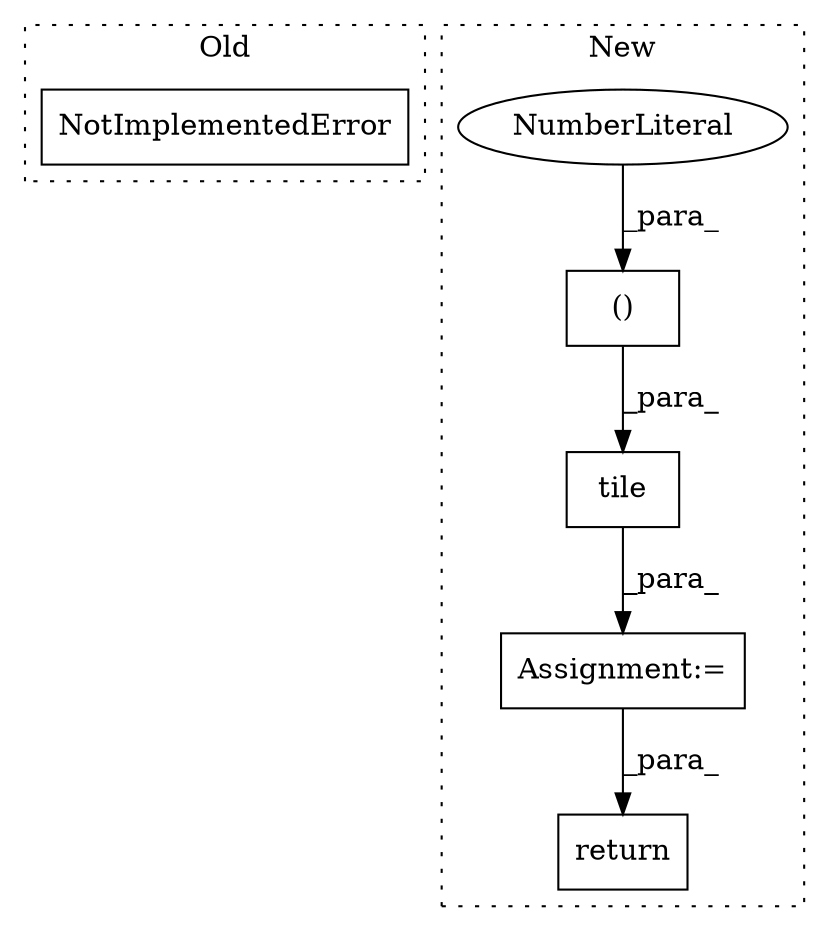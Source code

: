 digraph G {
subgraph cluster0 {
1 [label="NotImplementedError" a="32" s="7468,7493" l="20,1" shape="box"];
label = "Old";
style="dotted";
}
subgraph cluster1 {
2 [label="tile" a="32" s="7570,7613" l="5,2" shape="box"];
3 [label="()" a="106" s="7590" l="23" shape="box"];
4 [label="NumberLiteral" a="34" s="7590" l="1" shape="ellipse"];
5 [label="Assignment:=" a="7" s="7563" l="1" shape="box"];
6 [label="return" a="41" s="7629" l="7" shape="box"];
label = "New";
style="dotted";
}
2 -> 5 [label="_para_"];
3 -> 2 [label="_para_"];
4 -> 3 [label="_para_"];
5 -> 6 [label="_para_"];
}